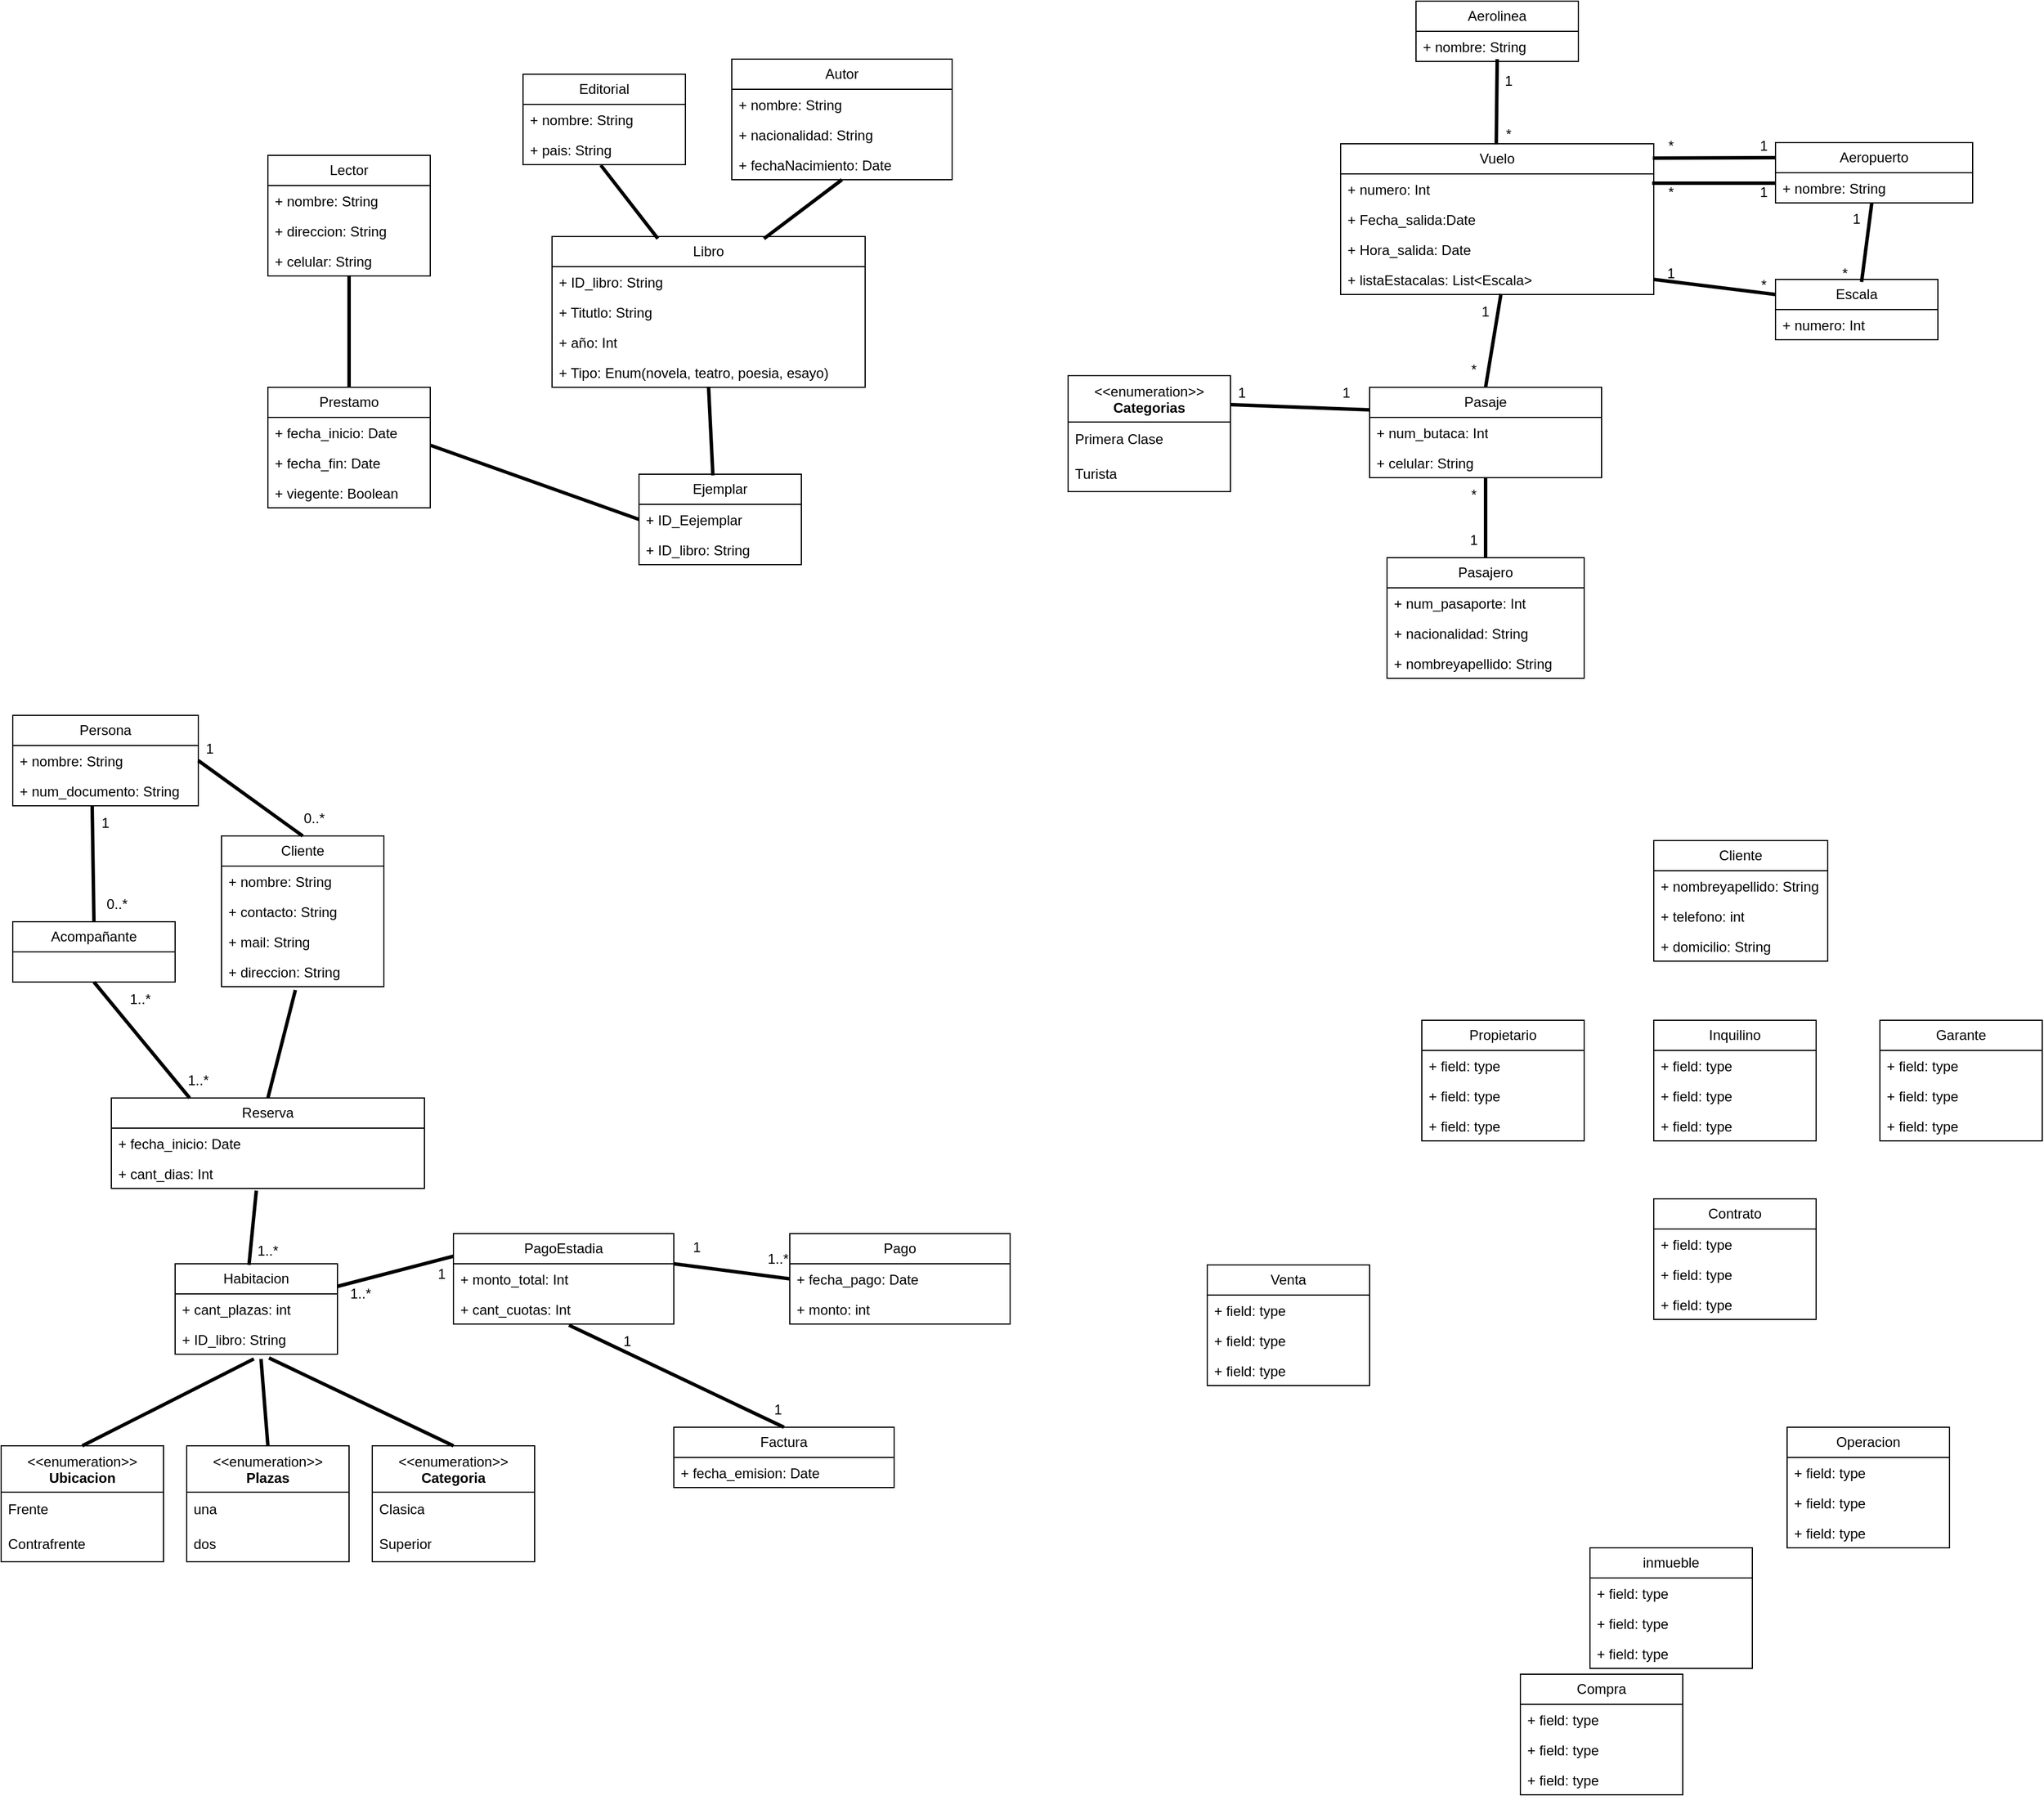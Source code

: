 <mxfile version="24.8.3">
  <diagram name="Page-1" id="ZbKzCAHiiu4x-9oGtdj1">
    <mxGraphModel dx="822" dy="495" grid="1" gridSize="10" guides="1" tooltips="1" connect="1" arrows="1" fold="1" page="1" pageScale="1" pageWidth="1400" pageHeight="850" math="0" shadow="0">
      <root>
        <mxCell id="0" />
        <mxCell id="1" parent="0" />
        <mxCell id="gaHI0QElZg9MYQtUjoZq-1" value="Operacion" style="swimlane;fontStyle=0;childLayout=stackLayout;horizontal=1;startSize=26;fillColor=none;horizontalStack=0;resizeParent=1;resizeParentMax=0;resizeLast=0;collapsible=1;marginBottom=0;whiteSpace=wrap;html=1;" vertex="1" parent="1">
          <mxGeometry x="2050" y="1480" width="140" height="104" as="geometry" />
        </mxCell>
        <mxCell id="gaHI0QElZg9MYQtUjoZq-2" value="+ field: type" style="text;strokeColor=none;fillColor=none;align=left;verticalAlign=top;spacingLeft=4;spacingRight=4;overflow=hidden;rotatable=0;points=[[0,0.5],[1,0.5]];portConstraint=eastwest;whiteSpace=wrap;html=1;" vertex="1" parent="gaHI0QElZg9MYQtUjoZq-1">
          <mxGeometry y="26" width="140" height="26" as="geometry" />
        </mxCell>
        <mxCell id="gaHI0QElZg9MYQtUjoZq-3" value="+ field: type" style="text;strokeColor=none;fillColor=none;align=left;verticalAlign=top;spacingLeft=4;spacingRight=4;overflow=hidden;rotatable=0;points=[[0,0.5],[1,0.5]];portConstraint=eastwest;whiteSpace=wrap;html=1;" vertex="1" parent="gaHI0QElZg9MYQtUjoZq-1">
          <mxGeometry y="52" width="140" height="26" as="geometry" />
        </mxCell>
        <mxCell id="gaHI0QElZg9MYQtUjoZq-4" value="+ field: type" style="text;strokeColor=none;fillColor=none;align=left;verticalAlign=top;spacingLeft=4;spacingRight=4;overflow=hidden;rotatable=0;points=[[0,0.5],[1,0.5]];portConstraint=eastwest;whiteSpace=wrap;html=1;" vertex="1" parent="gaHI0QElZg9MYQtUjoZq-1">
          <mxGeometry y="78" width="140" height="26" as="geometry" />
        </mxCell>
        <mxCell id="gaHI0QElZg9MYQtUjoZq-5" value="Venta" style="swimlane;fontStyle=0;childLayout=stackLayout;horizontal=1;startSize=26;fillColor=none;horizontalStack=0;resizeParent=1;resizeParentMax=0;resizeLast=0;collapsible=1;marginBottom=0;whiteSpace=wrap;html=1;" vertex="1" parent="1">
          <mxGeometry x="1550" y="1340" width="140" height="104" as="geometry" />
        </mxCell>
        <mxCell id="gaHI0QElZg9MYQtUjoZq-6" value="+ field: type" style="text;strokeColor=none;fillColor=none;align=left;verticalAlign=top;spacingLeft=4;spacingRight=4;overflow=hidden;rotatable=0;points=[[0,0.5],[1,0.5]];portConstraint=eastwest;whiteSpace=wrap;html=1;" vertex="1" parent="gaHI0QElZg9MYQtUjoZq-5">
          <mxGeometry y="26" width="140" height="26" as="geometry" />
        </mxCell>
        <mxCell id="gaHI0QElZg9MYQtUjoZq-7" value="+ field: type" style="text;strokeColor=none;fillColor=none;align=left;verticalAlign=top;spacingLeft=4;spacingRight=4;overflow=hidden;rotatable=0;points=[[0,0.5],[1,0.5]];portConstraint=eastwest;whiteSpace=wrap;html=1;" vertex="1" parent="gaHI0QElZg9MYQtUjoZq-5">
          <mxGeometry y="52" width="140" height="26" as="geometry" />
        </mxCell>
        <mxCell id="gaHI0QElZg9MYQtUjoZq-8" value="+ field: type" style="text;strokeColor=none;fillColor=none;align=left;verticalAlign=top;spacingLeft=4;spacingRight=4;overflow=hidden;rotatable=0;points=[[0,0.5],[1,0.5]];portConstraint=eastwest;whiteSpace=wrap;html=1;" vertex="1" parent="gaHI0QElZg9MYQtUjoZq-5">
          <mxGeometry y="78" width="140" height="26" as="geometry" />
        </mxCell>
        <mxCell id="gaHI0QElZg9MYQtUjoZq-9" value="Compra" style="swimlane;fontStyle=0;childLayout=stackLayout;horizontal=1;startSize=26;fillColor=none;horizontalStack=0;resizeParent=1;resizeParentMax=0;resizeLast=0;collapsible=1;marginBottom=0;whiteSpace=wrap;html=1;" vertex="1" parent="1">
          <mxGeometry x="1820" y="1693.01" width="140" height="104" as="geometry" />
        </mxCell>
        <mxCell id="gaHI0QElZg9MYQtUjoZq-10" value="+ field: type" style="text;strokeColor=none;fillColor=none;align=left;verticalAlign=top;spacingLeft=4;spacingRight=4;overflow=hidden;rotatable=0;points=[[0,0.5],[1,0.5]];portConstraint=eastwest;whiteSpace=wrap;html=1;" vertex="1" parent="gaHI0QElZg9MYQtUjoZq-9">
          <mxGeometry y="26" width="140" height="26" as="geometry" />
        </mxCell>
        <mxCell id="gaHI0QElZg9MYQtUjoZq-11" value="+ field: type" style="text;strokeColor=none;fillColor=none;align=left;verticalAlign=top;spacingLeft=4;spacingRight=4;overflow=hidden;rotatable=0;points=[[0,0.5],[1,0.5]];portConstraint=eastwest;whiteSpace=wrap;html=1;" vertex="1" parent="gaHI0QElZg9MYQtUjoZq-9">
          <mxGeometry y="52" width="140" height="26" as="geometry" />
        </mxCell>
        <mxCell id="gaHI0QElZg9MYQtUjoZq-12" value="+ field: type" style="text;strokeColor=none;fillColor=none;align=left;verticalAlign=top;spacingLeft=4;spacingRight=4;overflow=hidden;rotatable=0;points=[[0,0.5],[1,0.5]];portConstraint=eastwest;whiteSpace=wrap;html=1;" vertex="1" parent="gaHI0QElZg9MYQtUjoZq-9">
          <mxGeometry y="78" width="140" height="26" as="geometry" />
        </mxCell>
        <mxCell id="gaHI0QElZg9MYQtUjoZq-13" value="Garante" style="swimlane;fontStyle=0;childLayout=stackLayout;horizontal=1;startSize=26;fillColor=none;horizontalStack=0;resizeParent=1;resizeParentMax=0;resizeLast=0;collapsible=1;marginBottom=0;whiteSpace=wrap;html=1;" vertex="1" parent="1">
          <mxGeometry x="2130" y="1129" width="140" height="104" as="geometry" />
        </mxCell>
        <mxCell id="gaHI0QElZg9MYQtUjoZq-14" value="+ field: type" style="text;strokeColor=none;fillColor=none;align=left;verticalAlign=top;spacingLeft=4;spacingRight=4;overflow=hidden;rotatable=0;points=[[0,0.5],[1,0.5]];portConstraint=eastwest;whiteSpace=wrap;html=1;" vertex="1" parent="gaHI0QElZg9MYQtUjoZq-13">
          <mxGeometry y="26" width="140" height="26" as="geometry" />
        </mxCell>
        <mxCell id="gaHI0QElZg9MYQtUjoZq-15" value="+ field: type" style="text;strokeColor=none;fillColor=none;align=left;verticalAlign=top;spacingLeft=4;spacingRight=4;overflow=hidden;rotatable=0;points=[[0,0.5],[1,0.5]];portConstraint=eastwest;whiteSpace=wrap;html=1;" vertex="1" parent="gaHI0QElZg9MYQtUjoZq-13">
          <mxGeometry y="52" width="140" height="26" as="geometry" />
        </mxCell>
        <mxCell id="gaHI0QElZg9MYQtUjoZq-16" value="+ field: type" style="text;strokeColor=none;fillColor=none;align=left;verticalAlign=top;spacingLeft=4;spacingRight=4;overflow=hidden;rotatable=0;points=[[0,0.5],[1,0.5]];portConstraint=eastwest;whiteSpace=wrap;html=1;" vertex="1" parent="gaHI0QElZg9MYQtUjoZq-13">
          <mxGeometry y="78" width="140" height="26" as="geometry" />
        </mxCell>
        <mxCell id="gaHI0QElZg9MYQtUjoZq-17" value="Contrato" style="swimlane;fontStyle=0;childLayout=stackLayout;horizontal=1;startSize=26;fillColor=none;horizontalStack=0;resizeParent=1;resizeParentMax=0;resizeLast=0;collapsible=1;marginBottom=0;whiteSpace=wrap;html=1;" vertex="1" parent="1">
          <mxGeometry x="1935" y="1283" width="140" height="104" as="geometry" />
        </mxCell>
        <mxCell id="gaHI0QElZg9MYQtUjoZq-18" value="+ field: type" style="text;strokeColor=none;fillColor=none;align=left;verticalAlign=top;spacingLeft=4;spacingRight=4;overflow=hidden;rotatable=0;points=[[0,0.5],[1,0.5]];portConstraint=eastwest;whiteSpace=wrap;html=1;" vertex="1" parent="gaHI0QElZg9MYQtUjoZq-17">
          <mxGeometry y="26" width="140" height="26" as="geometry" />
        </mxCell>
        <mxCell id="gaHI0QElZg9MYQtUjoZq-19" value="+ field: type" style="text;strokeColor=none;fillColor=none;align=left;verticalAlign=top;spacingLeft=4;spacingRight=4;overflow=hidden;rotatable=0;points=[[0,0.5],[1,0.5]];portConstraint=eastwest;whiteSpace=wrap;html=1;" vertex="1" parent="gaHI0QElZg9MYQtUjoZq-17">
          <mxGeometry y="52" width="140" height="26" as="geometry" />
        </mxCell>
        <mxCell id="gaHI0QElZg9MYQtUjoZq-20" value="+ field: type" style="text;strokeColor=none;fillColor=none;align=left;verticalAlign=top;spacingLeft=4;spacingRight=4;overflow=hidden;rotatable=0;points=[[0,0.5],[1,0.5]];portConstraint=eastwest;whiteSpace=wrap;html=1;" vertex="1" parent="gaHI0QElZg9MYQtUjoZq-17">
          <mxGeometry y="78" width="140" height="26" as="geometry" />
        </mxCell>
        <mxCell id="gaHI0QElZg9MYQtUjoZq-21" value="Propietario" style="swimlane;fontStyle=0;childLayout=stackLayout;horizontal=1;startSize=26;fillColor=none;horizontalStack=0;resizeParent=1;resizeParentMax=0;resizeLast=0;collapsible=1;marginBottom=0;whiteSpace=wrap;html=1;" vertex="1" parent="1">
          <mxGeometry x="1735" y="1129" width="140" height="104" as="geometry" />
        </mxCell>
        <mxCell id="gaHI0QElZg9MYQtUjoZq-22" value="+ field: type" style="text;strokeColor=none;fillColor=none;align=left;verticalAlign=top;spacingLeft=4;spacingRight=4;overflow=hidden;rotatable=0;points=[[0,0.5],[1,0.5]];portConstraint=eastwest;whiteSpace=wrap;html=1;" vertex="1" parent="gaHI0QElZg9MYQtUjoZq-21">
          <mxGeometry y="26" width="140" height="26" as="geometry" />
        </mxCell>
        <mxCell id="gaHI0QElZg9MYQtUjoZq-23" value="+ field: type" style="text;strokeColor=none;fillColor=none;align=left;verticalAlign=top;spacingLeft=4;spacingRight=4;overflow=hidden;rotatable=0;points=[[0,0.5],[1,0.5]];portConstraint=eastwest;whiteSpace=wrap;html=1;" vertex="1" parent="gaHI0QElZg9MYQtUjoZq-21">
          <mxGeometry y="52" width="140" height="26" as="geometry" />
        </mxCell>
        <mxCell id="gaHI0QElZg9MYQtUjoZq-24" value="+ field: type" style="text;strokeColor=none;fillColor=none;align=left;verticalAlign=top;spacingLeft=4;spacingRight=4;overflow=hidden;rotatable=0;points=[[0,0.5],[1,0.5]];portConstraint=eastwest;whiteSpace=wrap;html=1;" vertex="1" parent="gaHI0QElZg9MYQtUjoZq-21">
          <mxGeometry y="78" width="140" height="26" as="geometry" />
        </mxCell>
        <mxCell id="gaHI0QElZg9MYQtUjoZq-25" value="Inquilino" style="swimlane;fontStyle=0;childLayout=stackLayout;horizontal=1;startSize=26;fillColor=none;horizontalStack=0;resizeParent=1;resizeParentMax=0;resizeLast=0;collapsible=1;marginBottom=0;whiteSpace=wrap;html=1;" vertex="1" parent="1">
          <mxGeometry x="1935" y="1129" width="140" height="104" as="geometry" />
        </mxCell>
        <mxCell id="gaHI0QElZg9MYQtUjoZq-26" value="+ field: type" style="text;strokeColor=none;fillColor=none;align=left;verticalAlign=top;spacingLeft=4;spacingRight=4;overflow=hidden;rotatable=0;points=[[0,0.5],[1,0.5]];portConstraint=eastwest;whiteSpace=wrap;html=1;" vertex="1" parent="gaHI0QElZg9MYQtUjoZq-25">
          <mxGeometry y="26" width="140" height="26" as="geometry" />
        </mxCell>
        <mxCell id="gaHI0QElZg9MYQtUjoZq-27" value="+ field: type" style="text;strokeColor=none;fillColor=none;align=left;verticalAlign=top;spacingLeft=4;spacingRight=4;overflow=hidden;rotatable=0;points=[[0,0.5],[1,0.5]];portConstraint=eastwest;whiteSpace=wrap;html=1;" vertex="1" parent="gaHI0QElZg9MYQtUjoZq-25">
          <mxGeometry y="52" width="140" height="26" as="geometry" />
        </mxCell>
        <mxCell id="gaHI0QElZg9MYQtUjoZq-28" value="+ field: type" style="text;strokeColor=none;fillColor=none;align=left;verticalAlign=top;spacingLeft=4;spacingRight=4;overflow=hidden;rotatable=0;points=[[0,0.5],[1,0.5]];portConstraint=eastwest;whiteSpace=wrap;html=1;" vertex="1" parent="gaHI0QElZg9MYQtUjoZq-25">
          <mxGeometry y="78" width="140" height="26" as="geometry" />
        </mxCell>
        <mxCell id="gaHI0QElZg9MYQtUjoZq-29" value="inmueble" style="swimlane;fontStyle=0;childLayout=stackLayout;horizontal=1;startSize=26;fillColor=none;horizontalStack=0;resizeParent=1;resizeParentMax=0;resizeLast=0;collapsible=1;marginBottom=0;whiteSpace=wrap;html=1;" vertex="1" parent="1">
          <mxGeometry x="1880" y="1584" width="140" height="104" as="geometry" />
        </mxCell>
        <mxCell id="gaHI0QElZg9MYQtUjoZq-30" value="+ field: type" style="text;strokeColor=none;fillColor=none;align=left;verticalAlign=top;spacingLeft=4;spacingRight=4;overflow=hidden;rotatable=0;points=[[0,0.5],[1,0.5]];portConstraint=eastwest;whiteSpace=wrap;html=1;" vertex="1" parent="gaHI0QElZg9MYQtUjoZq-29">
          <mxGeometry y="26" width="140" height="26" as="geometry" />
        </mxCell>
        <mxCell id="gaHI0QElZg9MYQtUjoZq-31" value="+ field: type" style="text;strokeColor=none;fillColor=none;align=left;verticalAlign=top;spacingLeft=4;spacingRight=4;overflow=hidden;rotatable=0;points=[[0,0.5],[1,0.5]];portConstraint=eastwest;whiteSpace=wrap;html=1;" vertex="1" parent="gaHI0QElZg9MYQtUjoZq-29">
          <mxGeometry y="52" width="140" height="26" as="geometry" />
        </mxCell>
        <mxCell id="gaHI0QElZg9MYQtUjoZq-32" value="+ field: type" style="text;strokeColor=none;fillColor=none;align=left;verticalAlign=top;spacingLeft=4;spacingRight=4;overflow=hidden;rotatable=0;points=[[0,0.5],[1,0.5]];portConstraint=eastwest;whiteSpace=wrap;html=1;" vertex="1" parent="gaHI0QElZg9MYQtUjoZq-29">
          <mxGeometry y="78" width="140" height="26" as="geometry" />
        </mxCell>
        <mxCell id="gaHI0QElZg9MYQtUjoZq-33" value="Cliente" style="swimlane;fontStyle=0;childLayout=stackLayout;horizontal=1;startSize=26;fillColor=none;horizontalStack=0;resizeParent=1;resizeParentMax=0;resizeLast=0;collapsible=1;marginBottom=0;whiteSpace=wrap;html=1;" vertex="1" parent="1">
          <mxGeometry x="1935" y="974" width="150" height="104" as="geometry" />
        </mxCell>
        <mxCell id="gaHI0QElZg9MYQtUjoZq-34" value="+ nombreyapellido: String" style="text;strokeColor=none;fillColor=none;align=left;verticalAlign=top;spacingLeft=4;spacingRight=4;overflow=hidden;rotatable=0;points=[[0,0.5],[1,0.5]];portConstraint=eastwest;whiteSpace=wrap;html=1;" vertex="1" parent="gaHI0QElZg9MYQtUjoZq-33">
          <mxGeometry y="26" width="150" height="26" as="geometry" />
        </mxCell>
        <mxCell id="gaHI0QElZg9MYQtUjoZq-35" value="+ telefono: int" style="text;strokeColor=none;fillColor=none;align=left;verticalAlign=top;spacingLeft=4;spacingRight=4;overflow=hidden;rotatable=0;points=[[0,0.5],[1,0.5]];portConstraint=eastwest;whiteSpace=wrap;html=1;" vertex="1" parent="gaHI0QElZg9MYQtUjoZq-33">
          <mxGeometry y="52" width="150" height="26" as="geometry" />
        </mxCell>
        <mxCell id="gaHI0QElZg9MYQtUjoZq-36" value="+ domicilio: String" style="text;strokeColor=none;fillColor=none;align=left;verticalAlign=top;spacingLeft=4;spacingRight=4;overflow=hidden;rotatable=0;points=[[0,0.5],[1,0.5]];portConstraint=eastwest;whiteSpace=wrap;html=1;" vertex="1" parent="gaHI0QElZg9MYQtUjoZq-33">
          <mxGeometry y="78" width="150" height="26" as="geometry" />
        </mxCell>
        <mxCell id="gaHI0QElZg9MYQtUjoZq-39" value="Lector" style="swimlane;fontStyle=0;childLayout=stackLayout;horizontal=1;startSize=26;fillColor=none;horizontalStack=0;resizeParent=1;resizeParentMax=0;resizeLast=0;collapsible=1;marginBottom=0;whiteSpace=wrap;html=1;" vertex="1" parent="1">
          <mxGeometry x="740" y="383" width="140" height="104" as="geometry" />
        </mxCell>
        <mxCell id="gaHI0QElZg9MYQtUjoZq-40" value="+ nombre: String" style="text;strokeColor=none;fillColor=none;align=left;verticalAlign=top;spacingLeft=4;spacingRight=4;overflow=hidden;rotatable=0;points=[[0,0.5],[1,0.5]];portConstraint=eastwest;whiteSpace=wrap;html=1;" vertex="1" parent="gaHI0QElZg9MYQtUjoZq-39">
          <mxGeometry y="26" width="140" height="26" as="geometry" />
        </mxCell>
        <mxCell id="gaHI0QElZg9MYQtUjoZq-41" value="+ direccion: String" style="text;strokeColor=none;fillColor=none;align=left;verticalAlign=top;spacingLeft=4;spacingRight=4;overflow=hidden;rotatable=0;points=[[0,0.5],[1,0.5]];portConstraint=eastwest;whiteSpace=wrap;html=1;" vertex="1" parent="gaHI0QElZg9MYQtUjoZq-39">
          <mxGeometry y="52" width="140" height="26" as="geometry" />
        </mxCell>
        <mxCell id="gaHI0QElZg9MYQtUjoZq-42" value="+ celular: String" style="text;strokeColor=none;fillColor=none;align=left;verticalAlign=top;spacingLeft=4;spacingRight=4;overflow=hidden;rotatable=0;points=[[0,0.5],[1,0.5]];portConstraint=eastwest;whiteSpace=wrap;html=1;" vertex="1" parent="gaHI0QElZg9MYQtUjoZq-39">
          <mxGeometry y="78" width="140" height="26" as="geometry" />
        </mxCell>
        <mxCell id="gaHI0QElZg9MYQtUjoZq-43" value="Libro" style="swimlane;fontStyle=0;childLayout=stackLayout;horizontal=1;startSize=26;fillColor=none;horizontalStack=0;resizeParent=1;resizeParentMax=0;resizeLast=0;collapsible=1;marginBottom=0;whiteSpace=wrap;html=1;" vertex="1" parent="1">
          <mxGeometry x="985" y="453" width="270" height="130" as="geometry" />
        </mxCell>
        <mxCell id="gaHI0QElZg9MYQtUjoZq-44" value="+ ID_libro: String" style="text;strokeColor=none;fillColor=none;align=left;verticalAlign=top;spacingLeft=4;spacingRight=4;overflow=hidden;rotatable=0;points=[[0,0.5],[1,0.5]];portConstraint=eastwest;whiteSpace=wrap;html=1;" vertex="1" parent="gaHI0QElZg9MYQtUjoZq-43">
          <mxGeometry y="26" width="270" height="26" as="geometry" />
        </mxCell>
        <mxCell id="gaHI0QElZg9MYQtUjoZq-45" value="+ Titutlo: String" style="text;strokeColor=none;fillColor=none;align=left;verticalAlign=top;spacingLeft=4;spacingRight=4;overflow=hidden;rotatable=0;points=[[0,0.5],[1,0.5]];portConstraint=eastwest;whiteSpace=wrap;html=1;" vertex="1" parent="gaHI0QElZg9MYQtUjoZq-43">
          <mxGeometry y="52" width="270" height="26" as="geometry" />
        </mxCell>
        <mxCell id="gaHI0QElZg9MYQtUjoZq-68" value="+ año: Int" style="text;strokeColor=none;fillColor=none;align=left;verticalAlign=top;spacingLeft=4;spacingRight=4;overflow=hidden;rotatable=0;points=[[0,0.5],[1,0.5]];portConstraint=eastwest;whiteSpace=wrap;html=1;" vertex="1" parent="gaHI0QElZg9MYQtUjoZq-43">
          <mxGeometry y="78" width="270" height="26" as="geometry" />
        </mxCell>
        <mxCell id="gaHI0QElZg9MYQtUjoZq-46" value="+ Tipo: Enum(novela, teatro, poesia, esayo)" style="text;strokeColor=none;fillColor=none;align=left;verticalAlign=top;spacingLeft=4;spacingRight=4;overflow=hidden;rotatable=0;points=[[0,0.5],[1,0.5]];portConstraint=eastwest;whiteSpace=wrap;html=1;" vertex="1" parent="gaHI0QElZg9MYQtUjoZq-43">
          <mxGeometry y="104" width="270" height="26" as="geometry" />
        </mxCell>
        <mxCell id="gaHI0QElZg9MYQtUjoZq-47" value="Autor" style="swimlane;fontStyle=0;childLayout=stackLayout;horizontal=1;startSize=26;fillColor=none;horizontalStack=0;resizeParent=1;resizeParentMax=0;resizeLast=0;collapsible=1;marginBottom=0;whiteSpace=wrap;html=1;" vertex="1" parent="1">
          <mxGeometry x="1140" y="300" width="190" height="104" as="geometry" />
        </mxCell>
        <mxCell id="gaHI0QElZg9MYQtUjoZq-48" value="+ nombre: String" style="text;strokeColor=none;fillColor=none;align=left;verticalAlign=top;spacingLeft=4;spacingRight=4;overflow=hidden;rotatable=0;points=[[0,0.5],[1,0.5]];portConstraint=eastwest;whiteSpace=wrap;html=1;" vertex="1" parent="gaHI0QElZg9MYQtUjoZq-47">
          <mxGeometry y="26" width="190" height="26" as="geometry" />
        </mxCell>
        <mxCell id="gaHI0QElZg9MYQtUjoZq-49" value="+ nacionalidad: String" style="text;strokeColor=none;fillColor=none;align=left;verticalAlign=top;spacingLeft=4;spacingRight=4;overflow=hidden;rotatable=0;points=[[0,0.5],[1,0.5]];portConstraint=eastwest;whiteSpace=wrap;html=1;" vertex="1" parent="gaHI0QElZg9MYQtUjoZq-47">
          <mxGeometry y="52" width="190" height="26" as="geometry" />
        </mxCell>
        <mxCell id="gaHI0QElZg9MYQtUjoZq-50" value="+ fechaNacimiento: Date" style="text;strokeColor=none;fillColor=none;align=left;verticalAlign=top;spacingLeft=4;spacingRight=4;overflow=hidden;rotatable=0;points=[[0,0.5],[1,0.5]];portConstraint=eastwest;whiteSpace=wrap;html=1;" vertex="1" parent="gaHI0QElZg9MYQtUjoZq-47">
          <mxGeometry y="78" width="190" height="26" as="geometry" />
        </mxCell>
        <mxCell id="gaHI0QElZg9MYQtUjoZq-55" value="Prestamo" style="swimlane;fontStyle=0;childLayout=stackLayout;horizontal=1;startSize=26;fillColor=none;horizontalStack=0;resizeParent=1;resizeParentMax=0;resizeLast=0;collapsible=1;marginBottom=0;whiteSpace=wrap;html=1;" vertex="1" parent="1">
          <mxGeometry x="740" y="583" width="140" height="104" as="geometry" />
        </mxCell>
        <mxCell id="gaHI0QElZg9MYQtUjoZq-56" value="+ fecha_inicio: Date" style="text;strokeColor=none;fillColor=none;align=left;verticalAlign=top;spacingLeft=4;spacingRight=4;overflow=hidden;rotatable=0;points=[[0,0.5],[1,0.5]];portConstraint=eastwest;whiteSpace=wrap;html=1;" vertex="1" parent="gaHI0QElZg9MYQtUjoZq-55">
          <mxGeometry y="26" width="140" height="26" as="geometry" />
        </mxCell>
        <mxCell id="gaHI0QElZg9MYQtUjoZq-57" value="+ fecha_fin: Date" style="text;strokeColor=none;fillColor=none;align=left;verticalAlign=top;spacingLeft=4;spacingRight=4;overflow=hidden;rotatable=0;points=[[0,0.5],[1,0.5]];portConstraint=eastwest;whiteSpace=wrap;html=1;" vertex="1" parent="gaHI0QElZg9MYQtUjoZq-55">
          <mxGeometry y="52" width="140" height="26" as="geometry" />
        </mxCell>
        <mxCell id="gaHI0QElZg9MYQtUjoZq-58" value="+ viegente: Boolean" style="text;strokeColor=none;fillColor=none;align=left;verticalAlign=top;spacingLeft=4;spacingRight=4;overflow=hidden;rotatable=0;points=[[0,0.5],[1,0.5]];portConstraint=eastwest;whiteSpace=wrap;html=1;" vertex="1" parent="gaHI0QElZg9MYQtUjoZq-55">
          <mxGeometry y="78" width="140" height="26" as="geometry" />
        </mxCell>
        <mxCell id="gaHI0QElZg9MYQtUjoZq-59" value="Editorial" style="swimlane;fontStyle=0;childLayout=stackLayout;horizontal=1;startSize=26;fillColor=none;horizontalStack=0;resizeParent=1;resizeParentMax=0;resizeLast=0;collapsible=1;marginBottom=0;whiteSpace=wrap;html=1;" vertex="1" parent="1">
          <mxGeometry x="960" y="313" width="140" height="78" as="geometry" />
        </mxCell>
        <mxCell id="gaHI0QElZg9MYQtUjoZq-60" value="+ nombre: String" style="text;strokeColor=none;fillColor=none;align=left;verticalAlign=top;spacingLeft=4;spacingRight=4;overflow=hidden;rotatable=0;points=[[0,0.5],[1,0.5]];portConstraint=eastwest;whiteSpace=wrap;html=1;" vertex="1" parent="gaHI0QElZg9MYQtUjoZq-59">
          <mxGeometry y="26" width="140" height="26" as="geometry" />
        </mxCell>
        <mxCell id="gaHI0QElZg9MYQtUjoZq-61" value="+ pais: String" style="text;strokeColor=none;fillColor=none;align=left;verticalAlign=top;spacingLeft=4;spacingRight=4;overflow=hidden;rotatable=0;points=[[0,0.5],[1,0.5]];portConstraint=eastwest;whiteSpace=wrap;html=1;" vertex="1" parent="gaHI0QElZg9MYQtUjoZq-59">
          <mxGeometry y="52" width="140" height="26" as="geometry" />
        </mxCell>
        <mxCell id="gaHI0QElZg9MYQtUjoZq-63" value="Ejemplar" style="swimlane;fontStyle=0;childLayout=stackLayout;horizontal=1;startSize=26;fillColor=none;horizontalStack=0;resizeParent=1;resizeParentMax=0;resizeLast=0;collapsible=1;marginBottom=0;whiteSpace=wrap;html=1;" vertex="1" parent="1">
          <mxGeometry x="1060" y="658" width="140" height="78" as="geometry" />
        </mxCell>
        <mxCell id="gaHI0QElZg9MYQtUjoZq-64" value="+ ID_Eejemplar" style="text;strokeColor=none;fillColor=none;align=left;verticalAlign=top;spacingLeft=4;spacingRight=4;overflow=hidden;rotatable=0;points=[[0,0.5],[1,0.5]];portConstraint=eastwest;whiteSpace=wrap;html=1;" vertex="1" parent="gaHI0QElZg9MYQtUjoZq-63">
          <mxGeometry y="26" width="140" height="26" as="geometry" />
        </mxCell>
        <mxCell id="gaHI0QElZg9MYQtUjoZq-67" value="+ ID_libro: String" style="text;strokeColor=none;fillColor=none;align=left;verticalAlign=top;spacingLeft=4;spacingRight=4;overflow=hidden;rotatable=0;points=[[0,0.5],[1,0.5]];portConstraint=eastwest;whiteSpace=wrap;html=1;" vertex="1" parent="gaHI0QElZg9MYQtUjoZq-63">
          <mxGeometry y="52" width="140" height="26" as="geometry" />
        </mxCell>
        <mxCell id="gaHI0QElZg9MYQtUjoZq-70" value="" style="endArrow=none;startArrow=none;endFill=0;startFill=0;endSize=8;html=1;verticalAlign=bottom;labelBackgroundColor=none;strokeWidth=3;rounded=0;exitX=0.479;exitY=1.019;exitDx=0;exitDy=0;exitPerimeter=0;entryX=0.338;entryY=0.014;entryDx=0;entryDy=0;entryPerimeter=0;" edge="1" parent="1" source="gaHI0QElZg9MYQtUjoZq-61" target="gaHI0QElZg9MYQtUjoZq-43">
          <mxGeometry width="160" relative="1" as="geometry">
            <mxPoint x="1060" y="434.58" as="sourcePoint" />
            <mxPoint x="1220" y="434.58" as="targetPoint" />
          </mxGeometry>
        </mxCell>
        <mxCell id="gaHI0QElZg9MYQtUjoZq-71" value="" style="endArrow=none;startArrow=none;endFill=0;startFill=0;endSize=8;html=1;verticalAlign=bottom;labelBackgroundColor=none;strokeWidth=3;rounded=0;exitX=0.5;exitY=1;exitDx=0;exitDy=0;entryX=0.677;entryY=0.014;entryDx=0;entryDy=0;entryPerimeter=0;" edge="1" parent="1" source="gaHI0QElZg9MYQtUjoZq-47" target="gaHI0QElZg9MYQtUjoZq-43">
          <mxGeometry width="160" relative="1" as="geometry">
            <mxPoint x="1091" y="403" as="sourcePoint" />
            <mxPoint x="1140" y="467" as="targetPoint" />
          </mxGeometry>
        </mxCell>
        <mxCell id="gaHI0QElZg9MYQtUjoZq-72" value="" style="endArrow=none;startArrow=none;endFill=0;startFill=0;endSize=8;html=1;verticalAlign=bottom;labelBackgroundColor=none;strokeWidth=3;rounded=0;exitX=0.479;exitY=1.019;exitDx=0;exitDy=0;exitPerimeter=0;entryX=0.455;entryY=0.013;entryDx=0;entryDy=0;entryPerimeter=0;" edge="1" parent="1" target="gaHI0QElZg9MYQtUjoZq-63">
          <mxGeometry width="160" relative="1" as="geometry">
            <mxPoint x="1120" y="583" as="sourcePoint" />
            <mxPoint x="1120" y="653" as="targetPoint" />
          </mxGeometry>
        </mxCell>
        <mxCell id="gaHI0QElZg9MYQtUjoZq-73" value="" style="endArrow=none;startArrow=none;endFill=0;startFill=0;endSize=8;html=1;verticalAlign=bottom;labelBackgroundColor=none;strokeWidth=3;rounded=0;exitX=0.479;exitY=1.019;exitDx=0;exitDy=0;exitPerimeter=0;entryX=0.5;entryY=0;entryDx=0;entryDy=0;" edge="1" parent="1" target="gaHI0QElZg9MYQtUjoZq-55">
          <mxGeometry width="160" relative="1" as="geometry">
            <mxPoint x="810" y="487" as="sourcePoint" />
            <mxPoint x="859" y="551" as="targetPoint" />
          </mxGeometry>
        </mxCell>
        <mxCell id="gaHI0QElZg9MYQtUjoZq-74" value="" style="endArrow=none;startArrow=none;endFill=0;startFill=0;endSize=8;html=1;verticalAlign=bottom;labelBackgroundColor=none;strokeWidth=3;rounded=0;exitX=0.479;exitY=1.019;exitDx=0;exitDy=0;exitPerimeter=0;entryX=0;entryY=0.5;entryDx=0;entryDy=0;" edge="1" parent="1" target="gaHI0QElZg9MYQtUjoZq-64">
          <mxGeometry width="160" relative="1" as="geometry">
            <mxPoint x="880" y="633" as="sourcePoint" />
            <mxPoint x="929" y="697" as="targetPoint" />
          </mxGeometry>
        </mxCell>
        <mxCell id="gaHI0QElZg9MYQtUjoZq-75" value="Pasaje" style="swimlane;fontStyle=0;childLayout=stackLayout;horizontal=1;startSize=26;fillColor=none;horizontalStack=0;resizeParent=1;resizeParentMax=0;resizeLast=0;collapsible=1;marginBottom=0;whiteSpace=wrap;html=1;" vertex="1" parent="1">
          <mxGeometry x="1690" y="583" width="200" height="78" as="geometry" />
        </mxCell>
        <mxCell id="gaHI0QElZg9MYQtUjoZq-76" value="+ num_butaca: Int" style="text;strokeColor=none;fillColor=none;align=left;verticalAlign=top;spacingLeft=4;spacingRight=4;overflow=hidden;rotatable=0;points=[[0,0.5],[1,0.5]];portConstraint=eastwest;whiteSpace=wrap;html=1;" vertex="1" parent="gaHI0QElZg9MYQtUjoZq-75">
          <mxGeometry y="26" width="200" height="26" as="geometry" />
        </mxCell>
        <mxCell id="gaHI0QElZg9MYQtUjoZq-78" value="+ celular: String" style="text;strokeColor=none;fillColor=none;align=left;verticalAlign=top;spacingLeft=4;spacingRight=4;overflow=hidden;rotatable=0;points=[[0,0.5],[1,0.5]];portConstraint=eastwest;whiteSpace=wrap;html=1;" vertex="1" parent="gaHI0QElZg9MYQtUjoZq-75">
          <mxGeometry y="52" width="200" height="26" as="geometry" />
        </mxCell>
        <mxCell id="gaHI0QElZg9MYQtUjoZq-79" value="Vuelo" style="swimlane;fontStyle=0;childLayout=stackLayout;horizontal=1;startSize=26;fillColor=none;horizontalStack=0;resizeParent=1;resizeParentMax=0;resizeLast=0;collapsible=1;marginBottom=0;whiteSpace=wrap;html=1;" vertex="1" parent="1">
          <mxGeometry x="1665" y="373" width="270" height="130" as="geometry" />
        </mxCell>
        <mxCell id="gaHI0QElZg9MYQtUjoZq-80" value="+ numero: Int" style="text;strokeColor=none;fillColor=none;align=left;verticalAlign=top;spacingLeft=4;spacingRight=4;overflow=hidden;rotatable=0;points=[[0,0.5],[1,0.5]];portConstraint=eastwest;whiteSpace=wrap;html=1;" vertex="1" parent="gaHI0QElZg9MYQtUjoZq-79">
          <mxGeometry y="26" width="270" height="26" as="geometry" />
        </mxCell>
        <mxCell id="gaHI0QElZg9MYQtUjoZq-81" value="+ Fecha_salida:Date" style="text;strokeColor=none;fillColor=none;align=left;verticalAlign=top;spacingLeft=4;spacingRight=4;overflow=hidden;rotatable=0;points=[[0,0.5],[1,0.5]];portConstraint=eastwest;whiteSpace=wrap;html=1;" vertex="1" parent="gaHI0QElZg9MYQtUjoZq-79">
          <mxGeometry y="52" width="270" height="26" as="geometry" />
        </mxCell>
        <mxCell id="gaHI0QElZg9MYQtUjoZq-82" value="+ Hora_salida: Date" style="text;strokeColor=none;fillColor=none;align=left;verticalAlign=top;spacingLeft=4;spacingRight=4;overflow=hidden;rotatable=0;points=[[0,0.5],[1,0.5]];portConstraint=eastwest;whiteSpace=wrap;html=1;" vertex="1" parent="gaHI0QElZg9MYQtUjoZq-79">
          <mxGeometry y="78" width="270" height="26" as="geometry" />
        </mxCell>
        <mxCell id="gaHI0QElZg9MYQtUjoZq-83" value="+ listaEstacalas: List&amp;lt;Escala&amp;gt;" style="text;strokeColor=none;fillColor=none;align=left;verticalAlign=top;spacingLeft=4;spacingRight=4;overflow=hidden;rotatable=0;points=[[0,0.5],[1,0.5]];portConstraint=eastwest;whiteSpace=wrap;html=1;" vertex="1" parent="gaHI0QElZg9MYQtUjoZq-79">
          <mxGeometry y="104" width="270" height="26" as="geometry" />
        </mxCell>
        <mxCell id="gaHI0QElZg9MYQtUjoZq-84" value="Aeropuerto" style="swimlane;fontStyle=0;childLayout=stackLayout;horizontal=1;startSize=26;fillColor=none;horizontalStack=0;resizeParent=1;resizeParentMax=0;resizeLast=0;collapsible=1;marginBottom=0;whiteSpace=wrap;html=1;" vertex="1" parent="1">
          <mxGeometry x="2040" y="372" width="170" height="52" as="geometry" />
        </mxCell>
        <mxCell id="gaHI0QElZg9MYQtUjoZq-85" value="&lt;div&gt;+ nombre: String&lt;/div&gt;&lt;div&gt;&lt;br&gt;&lt;/div&gt;" style="text;strokeColor=none;fillColor=none;align=left;verticalAlign=top;spacingLeft=4;spacingRight=4;overflow=hidden;rotatable=0;points=[[0,0.5],[1,0.5]];portConstraint=eastwest;whiteSpace=wrap;html=1;" vertex="1" parent="gaHI0QElZg9MYQtUjoZq-84">
          <mxGeometry y="26" width="170" height="26" as="geometry" />
        </mxCell>
        <mxCell id="gaHI0QElZg9MYQtUjoZq-88" value="Pasajero" style="swimlane;fontStyle=0;childLayout=stackLayout;horizontal=1;startSize=26;fillColor=none;horizontalStack=0;resizeParent=1;resizeParentMax=0;resizeLast=0;collapsible=1;marginBottom=0;whiteSpace=wrap;html=1;" vertex="1" parent="1">
          <mxGeometry x="1705" y="730" width="170" height="104" as="geometry" />
        </mxCell>
        <mxCell id="gaHI0QElZg9MYQtUjoZq-89" value="+ num_pasaporte: Int" style="text;strokeColor=none;fillColor=none;align=left;verticalAlign=top;spacingLeft=4;spacingRight=4;overflow=hidden;rotatable=0;points=[[0,0.5],[1,0.5]];portConstraint=eastwest;whiteSpace=wrap;html=1;" vertex="1" parent="gaHI0QElZg9MYQtUjoZq-88">
          <mxGeometry y="26" width="170" height="26" as="geometry" />
        </mxCell>
        <mxCell id="gaHI0QElZg9MYQtUjoZq-90" value="+ nacionalidad: String" style="text;strokeColor=none;fillColor=none;align=left;verticalAlign=top;spacingLeft=4;spacingRight=4;overflow=hidden;rotatable=0;points=[[0,0.5],[1,0.5]];portConstraint=eastwest;whiteSpace=wrap;html=1;" vertex="1" parent="gaHI0QElZg9MYQtUjoZq-88">
          <mxGeometry y="52" width="170" height="26" as="geometry" />
        </mxCell>
        <mxCell id="gaHI0QElZg9MYQtUjoZq-91" value="+ nombreyapellido: String" style="text;strokeColor=none;fillColor=none;align=left;verticalAlign=top;spacingLeft=4;spacingRight=4;overflow=hidden;rotatable=0;points=[[0,0.5],[1,0.5]];portConstraint=eastwest;whiteSpace=wrap;html=1;" vertex="1" parent="gaHI0QElZg9MYQtUjoZq-88">
          <mxGeometry y="78" width="170" height="26" as="geometry" />
        </mxCell>
        <mxCell id="gaHI0QElZg9MYQtUjoZq-92" value="Aerolinea" style="swimlane;fontStyle=0;childLayout=stackLayout;horizontal=1;startSize=26;fillColor=none;horizontalStack=0;resizeParent=1;resizeParentMax=0;resizeLast=0;collapsible=1;marginBottom=0;whiteSpace=wrap;html=1;" vertex="1" parent="1">
          <mxGeometry x="1730" y="250" width="140" height="52" as="geometry" />
        </mxCell>
        <mxCell id="gaHI0QElZg9MYQtUjoZq-93" value="+ nombre: String" style="text;strokeColor=none;fillColor=none;align=left;verticalAlign=top;spacingLeft=4;spacingRight=4;overflow=hidden;rotatable=0;points=[[0,0.5],[1,0.5]];portConstraint=eastwest;whiteSpace=wrap;html=1;" vertex="1" parent="gaHI0QElZg9MYQtUjoZq-92">
          <mxGeometry y="26" width="140" height="26" as="geometry" />
        </mxCell>
        <mxCell id="gaHI0QElZg9MYQtUjoZq-95" value="Escala" style="swimlane;fontStyle=0;childLayout=stackLayout;horizontal=1;startSize=26;fillColor=none;horizontalStack=0;resizeParent=1;resizeParentMax=0;resizeLast=0;collapsible=1;marginBottom=0;whiteSpace=wrap;html=1;" vertex="1" parent="1">
          <mxGeometry x="2040" y="490" width="140" height="52" as="geometry" />
        </mxCell>
        <mxCell id="gaHI0QElZg9MYQtUjoZq-96" value="+ numero: Int" style="text;strokeColor=none;fillColor=none;align=left;verticalAlign=top;spacingLeft=4;spacingRight=4;overflow=hidden;rotatable=0;points=[[0,0.5],[1,0.5]];portConstraint=eastwest;whiteSpace=wrap;html=1;" vertex="1" parent="gaHI0QElZg9MYQtUjoZq-95">
          <mxGeometry y="26" width="140" height="26" as="geometry" />
        </mxCell>
        <mxCell id="gaHI0QElZg9MYQtUjoZq-98" value="" style="endArrow=none;startArrow=none;endFill=0;startFill=0;endSize=8;html=1;verticalAlign=bottom;labelBackgroundColor=none;strokeWidth=3;rounded=0;entryX=0.338;entryY=0.014;entryDx=0;entryDy=0;entryPerimeter=0;" edge="1" parent="1">
          <mxGeometry width="160" relative="1" as="geometry">
            <mxPoint x="1800" y="300" as="sourcePoint" />
            <mxPoint x="1799.2" y="373.66" as="targetPoint" />
          </mxGeometry>
        </mxCell>
        <mxCell id="gaHI0QElZg9MYQtUjoZq-99" value="" style="endArrow=none;startArrow=none;endFill=0;startFill=0;endSize=8;html=1;verticalAlign=bottom;labelBackgroundColor=none;strokeWidth=3;rounded=0;exitX=0;exitY=0.25;exitDx=0;exitDy=0;entryX=0.997;entryY=0.095;entryDx=0;entryDy=0;entryPerimeter=0;" edge="1" parent="1" source="gaHI0QElZg9MYQtUjoZq-84" target="gaHI0QElZg9MYQtUjoZq-79">
          <mxGeometry width="160" relative="1" as="geometry">
            <mxPoint x="1771" y="323" as="sourcePoint" />
            <mxPoint x="1820" y="387" as="targetPoint" />
          </mxGeometry>
        </mxCell>
        <mxCell id="gaHI0QElZg9MYQtUjoZq-100" value="" style="endArrow=none;startArrow=none;endFill=0;startFill=0;endSize=8;html=1;verticalAlign=bottom;labelBackgroundColor=none;strokeWidth=3;rounded=0;exitX=1;exitY=0.5;exitDx=0;exitDy=0;entryX=0;entryY=0.25;entryDx=0;entryDy=0;" edge="1" parent="1" target="gaHI0QElZg9MYQtUjoZq-95" source="gaHI0QElZg9MYQtUjoZq-83">
          <mxGeometry width="160" relative="1" as="geometry">
            <mxPoint x="1800" y="503" as="sourcePoint" />
            <mxPoint x="1800" y="573" as="targetPoint" />
          </mxGeometry>
        </mxCell>
        <mxCell id="gaHI0QElZg9MYQtUjoZq-101" value="" style="endArrow=none;startArrow=none;endFill=0;startFill=0;endSize=8;html=1;verticalAlign=bottom;labelBackgroundColor=none;strokeWidth=3;rounded=0;exitX=0.5;exitY=1;exitDx=0;exitDy=0;entryX=0.5;entryY=0;entryDx=0;entryDy=0;" edge="1" parent="1" target="gaHI0QElZg9MYQtUjoZq-88" source="gaHI0QElZg9MYQtUjoZq-75">
          <mxGeometry width="160" relative="1" as="geometry">
            <mxPoint x="1790" y="687" as="sourcePoint" />
            <mxPoint x="1839" y="751" as="targetPoint" />
          </mxGeometry>
        </mxCell>
        <mxCell id="gaHI0QElZg9MYQtUjoZq-103" value="" style="endArrow=none;startArrow=none;endFill=0;startFill=0;endSize=8;html=1;verticalAlign=bottom;labelBackgroundColor=none;strokeWidth=3;rounded=0;exitX=0;exitY=0.25;exitDx=0;exitDy=0;entryX=0.995;entryY=0.308;entryDx=0;entryDy=0;entryPerimeter=0;" edge="1" parent="1" target="gaHI0QElZg9MYQtUjoZq-80">
          <mxGeometry width="160" relative="1" as="geometry">
            <mxPoint x="2040" y="407" as="sourcePoint" />
            <mxPoint x="1940" y="407" as="targetPoint" />
          </mxGeometry>
        </mxCell>
        <mxCell id="gaHI0QElZg9MYQtUjoZq-104" value="&amp;lt;&amp;lt;enumeration&amp;gt;&amp;gt;&lt;br&gt;&lt;div&gt;&lt;b&gt;Categorias&lt;br&gt;&lt;/b&gt;&lt;/div&gt;" style="swimlane;fontStyle=0;align=center;verticalAlign=top;childLayout=stackLayout;horizontal=1;startSize=40;horizontalStack=0;resizeParent=1;resizeParentMax=0;resizeLast=0;collapsible=0;marginBottom=0;html=1;whiteSpace=wrap;" vertex="1" parent="1">
          <mxGeometry x="1430" y="573" width="140" height="100" as="geometry" />
        </mxCell>
        <mxCell id="gaHI0QElZg9MYQtUjoZq-105" value="Primera Clase" style="text;html=1;strokeColor=none;fillColor=none;align=left;verticalAlign=middle;spacingLeft=4;spacingRight=4;overflow=hidden;rotatable=0;points=[[0,0.5],[1,0.5]];portConstraint=eastwest;whiteSpace=wrap;" vertex="1" parent="gaHI0QElZg9MYQtUjoZq-104">
          <mxGeometry y="40" width="140" height="30" as="geometry" />
        </mxCell>
        <mxCell id="gaHI0QElZg9MYQtUjoZq-106" value="Turista" style="text;html=1;strokeColor=none;fillColor=none;align=left;verticalAlign=middle;spacingLeft=4;spacingRight=4;overflow=hidden;rotatable=0;points=[[0,0.5],[1,0.5]];portConstraint=eastwest;whiteSpace=wrap;" vertex="1" parent="gaHI0QElZg9MYQtUjoZq-104">
          <mxGeometry y="70" width="140" height="30" as="geometry" />
        </mxCell>
        <mxCell id="gaHI0QElZg9MYQtUjoZq-107" value="" style="endArrow=none;startArrow=none;endFill=0;startFill=0;endSize=8;html=1;verticalAlign=bottom;labelBackgroundColor=none;strokeWidth=3;rounded=0;exitX=1;exitY=0.25;exitDx=0;exitDy=0;entryX=0;entryY=0.25;entryDx=0;entryDy=0;" edge="1" parent="1" source="gaHI0QElZg9MYQtUjoZq-104" target="gaHI0QElZg9MYQtUjoZq-75">
          <mxGeometry width="160" relative="1" as="geometry">
            <mxPoint x="1800" y="697" as="sourcePoint" />
            <mxPoint x="1800" y="793" as="targetPoint" />
          </mxGeometry>
        </mxCell>
        <mxCell id="gaHI0QElZg9MYQtUjoZq-108" value="" style="endArrow=none;startArrow=none;endFill=0;startFill=0;endSize=8;html=1;verticalAlign=bottom;labelBackgroundColor=none;strokeWidth=3;rounded=0;exitX=0.512;exitY=0.978;exitDx=0;exitDy=0;entryX=0.5;entryY=0;entryDx=0;entryDy=0;exitPerimeter=0;" edge="1" parent="1" source="gaHI0QElZg9MYQtUjoZq-83" target="gaHI0QElZg9MYQtUjoZq-75">
          <mxGeometry width="160" relative="1" as="geometry">
            <mxPoint x="1820" y="511" as="sourcePoint" />
            <mxPoint x="1820" y="633" as="targetPoint" />
          </mxGeometry>
        </mxCell>
        <mxCell id="gaHI0QElZg9MYQtUjoZq-109" value="*" style="text;html=1;align=center;verticalAlign=middle;whiteSpace=wrap;rounded=0;" vertex="1" parent="1">
          <mxGeometry x="1750" y="553" width="60" height="30" as="geometry" />
        </mxCell>
        <mxCell id="gaHI0QElZg9MYQtUjoZq-111" value="1" style="text;html=1;align=center;verticalAlign=middle;whiteSpace=wrap;rounded=0;" vertex="1" parent="1">
          <mxGeometry x="1760" y="503" width="60" height="30" as="geometry" />
        </mxCell>
        <mxCell id="gaHI0QElZg9MYQtUjoZq-113" value="1" style="text;html=1;align=center;verticalAlign=middle;whiteSpace=wrap;rounded=0;" vertex="1" parent="1">
          <mxGeometry x="1750" y="700" width="60" height="30" as="geometry" />
        </mxCell>
        <mxCell id="gaHI0QElZg9MYQtUjoZq-114" value="*" style="text;html=1;align=center;verticalAlign=middle;whiteSpace=wrap;rounded=0;" vertex="1" parent="1">
          <mxGeometry x="1750" y="661" width="60" height="30" as="geometry" />
        </mxCell>
        <mxCell id="gaHI0QElZg9MYQtUjoZq-115" value="1" style="text;html=1;align=center;verticalAlign=middle;whiteSpace=wrap;rounded=0;" vertex="1" parent="1">
          <mxGeometry x="1920" y="470" width="60" height="30" as="geometry" />
        </mxCell>
        <mxCell id="gaHI0QElZg9MYQtUjoZq-116" value="*" style="text;html=1;align=center;verticalAlign=middle;whiteSpace=wrap;rounded=0;" vertex="1" parent="1">
          <mxGeometry x="2000" y="480" width="60" height="30" as="geometry" />
        </mxCell>
        <mxCell id="gaHI0QElZg9MYQtUjoZq-117" value="1" style="text;html=1;align=center;verticalAlign=middle;whiteSpace=wrap;rounded=0;" vertex="1" parent="1">
          <mxGeometry x="2000" y="360" width="60" height="30" as="geometry" />
        </mxCell>
        <mxCell id="gaHI0QElZg9MYQtUjoZq-118" value="*" style="text;html=1;align=center;verticalAlign=middle;whiteSpace=wrap;rounded=0;" vertex="1" parent="1">
          <mxGeometry x="1920" y="360" width="60" height="30" as="geometry" />
        </mxCell>
        <mxCell id="gaHI0QElZg9MYQtUjoZq-119" value="*" style="text;html=1;align=center;verticalAlign=middle;whiteSpace=wrap;rounded=0;" vertex="1" parent="1">
          <mxGeometry x="1920" y="400" width="60" height="30" as="geometry" />
        </mxCell>
        <mxCell id="gaHI0QElZg9MYQtUjoZq-120" value="1" style="text;html=1;align=center;verticalAlign=middle;whiteSpace=wrap;rounded=0;" vertex="1" parent="1">
          <mxGeometry x="2000" y="400" width="60" height="30" as="geometry" />
        </mxCell>
        <mxCell id="gaHI0QElZg9MYQtUjoZq-121" value="" style="endArrow=none;startArrow=none;endFill=0;startFill=0;endSize=8;html=1;verticalAlign=bottom;labelBackgroundColor=none;strokeWidth=3;rounded=0;exitX=0.512;exitY=0.978;exitDx=0;exitDy=0;entryX=0.53;entryY=0.041;entryDx=0;entryDy=0;exitPerimeter=0;entryPerimeter=0;" edge="1" parent="1" target="gaHI0QElZg9MYQtUjoZq-95">
          <mxGeometry width="160" relative="1" as="geometry">
            <mxPoint x="2123" y="424" as="sourcePoint" />
            <mxPoint x="2110" y="505" as="targetPoint" />
          </mxGeometry>
        </mxCell>
        <mxCell id="gaHI0QElZg9MYQtUjoZq-122" value="1" style="text;html=1;align=center;verticalAlign=middle;whiteSpace=wrap;rounded=0;" vertex="1" parent="1">
          <mxGeometry x="2080" y="423" width="60" height="30" as="geometry" />
        </mxCell>
        <mxCell id="gaHI0QElZg9MYQtUjoZq-123" value="*" style="text;html=1;align=center;verticalAlign=middle;whiteSpace=wrap;rounded=0;" vertex="1" parent="1">
          <mxGeometry x="2070" y="470" width="60" height="30" as="geometry" />
        </mxCell>
        <mxCell id="gaHI0QElZg9MYQtUjoZq-126" value="*" style="text;html=1;align=center;verticalAlign=middle;whiteSpace=wrap;rounded=0;" vertex="1" parent="1">
          <mxGeometry x="1780" y="350" width="60" height="30" as="geometry" />
        </mxCell>
        <mxCell id="gaHI0QElZg9MYQtUjoZq-128" value="1" style="text;html=1;align=center;verticalAlign=middle;whiteSpace=wrap;rounded=0;" vertex="1" parent="1">
          <mxGeometry x="1780" y="304" width="60" height="30" as="geometry" />
        </mxCell>
        <mxCell id="gaHI0QElZg9MYQtUjoZq-130" value="Persona" style="swimlane;fontStyle=0;childLayout=stackLayout;horizontal=1;startSize=26;fillColor=none;horizontalStack=0;resizeParent=1;resizeParentMax=0;resizeLast=0;collapsible=1;marginBottom=0;whiteSpace=wrap;html=1;" vertex="1" parent="1">
          <mxGeometry x="520" y="866" width="160" height="78" as="geometry" />
        </mxCell>
        <mxCell id="gaHI0QElZg9MYQtUjoZq-131" value="+ nombre: String" style="text;strokeColor=none;fillColor=none;align=left;verticalAlign=top;spacingLeft=4;spacingRight=4;overflow=hidden;rotatable=0;points=[[0,0.5],[1,0.5]];portConstraint=eastwest;whiteSpace=wrap;html=1;" vertex="1" parent="gaHI0QElZg9MYQtUjoZq-130">
          <mxGeometry y="26" width="160" height="26" as="geometry" />
        </mxCell>
        <mxCell id="gaHI0QElZg9MYQtUjoZq-132" value="+ num_documento: String" style="text;strokeColor=none;fillColor=none;align=left;verticalAlign=top;spacingLeft=4;spacingRight=4;overflow=hidden;rotatable=0;points=[[0,0.5],[1,0.5]];portConstraint=eastwest;whiteSpace=wrap;html=1;" vertex="1" parent="gaHI0QElZg9MYQtUjoZq-130">
          <mxGeometry y="52" width="160" height="26" as="geometry" />
        </mxCell>
        <mxCell id="gaHI0QElZg9MYQtUjoZq-134" value="Reserva" style="swimlane;fontStyle=0;childLayout=stackLayout;horizontal=1;startSize=26;fillColor=none;horizontalStack=0;resizeParent=1;resizeParentMax=0;resizeLast=0;collapsible=1;marginBottom=0;whiteSpace=wrap;html=1;" vertex="1" parent="1">
          <mxGeometry x="605" y="1196" width="270" height="78" as="geometry" />
        </mxCell>
        <mxCell id="gaHI0QElZg9MYQtUjoZq-135" value="+ fecha_inicio: Date" style="text;strokeColor=none;fillColor=none;align=left;verticalAlign=top;spacingLeft=4;spacingRight=4;overflow=hidden;rotatable=0;points=[[0,0.5],[1,0.5]];portConstraint=eastwest;whiteSpace=wrap;html=1;" vertex="1" parent="gaHI0QElZg9MYQtUjoZq-134">
          <mxGeometry y="26" width="270" height="26" as="geometry" />
        </mxCell>
        <mxCell id="gaHI0QElZg9MYQtUjoZq-136" value="+ cant_dias: Int" style="text;strokeColor=none;fillColor=none;align=left;verticalAlign=top;spacingLeft=4;spacingRight=4;overflow=hidden;rotatable=0;points=[[0,0.5],[1,0.5]];portConstraint=eastwest;whiteSpace=wrap;html=1;" vertex="1" parent="gaHI0QElZg9MYQtUjoZq-134">
          <mxGeometry y="52" width="270" height="26" as="geometry" />
        </mxCell>
        <mxCell id="gaHI0QElZg9MYQtUjoZq-143" value="Acompañante" style="swimlane;fontStyle=0;childLayout=stackLayout;horizontal=1;startSize=26;fillColor=none;horizontalStack=0;resizeParent=1;resizeParentMax=0;resizeLast=0;collapsible=1;marginBottom=0;whiteSpace=wrap;html=1;" vertex="1" parent="1">
          <mxGeometry x="520" y="1044" width="140" height="52" as="geometry" />
        </mxCell>
        <mxCell id="gaHI0QElZg9MYQtUjoZq-147" value="Cliente" style="swimlane;fontStyle=0;childLayout=stackLayout;horizontal=1;startSize=26;fillColor=none;horizontalStack=0;resizeParent=1;resizeParentMax=0;resizeLast=0;collapsible=1;marginBottom=0;whiteSpace=wrap;html=1;" vertex="1" parent="1">
          <mxGeometry x="700" y="970" width="140" height="130" as="geometry" />
        </mxCell>
        <mxCell id="gaHI0QElZg9MYQtUjoZq-148" value="+ nombre: String" style="text;strokeColor=none;fillColor=none;align=left;verticalAlign=top;spacingLeft=4;spacingRight=4;overflow=hidden;rotatable=0;points=[[0,0.5],[1,0.5]];portConstraint=eastwest;whiteSpace=wrap;html=1;" vertex="1" parent="gaHI0QElZg9MYQtUjoZq-147">
          <mxGeometry y="26" width="140" height="26" as="geometry" />
        </mxCell>
        <mxCell id="gaHI0QElZg9MYQtUjoZq-149" value="+ contacto: String" style="text;strokeColor=none;fillColor=none;align=left;verticalAlign=top;spacingLeft=4;spacingRight=4;overflow=hidden;rotatable=0;points=[[0,0.5],[1,0.5]];portConstraint=eastwest;whiteSpace=wrap;html=1;" vertex="1" parent="gaHI0QElZg9MYQtUjoZq-147">
          <mxGeometry y="52" width="140" height="26" as="geometry" />
        </mxCell>
        <mxCell id="gaHI0QElZg9MYQtUjoZq-174" value="+ mail: String" style="text;strokeColor=none;fillColor=none;align=left;verticalAlign=top;spacingLeft=4;spacingRight=4;overflow=hidden;rotatable=0;points=[[0,0.5],[1,0.5]];portConstraint=eastwest;whiteSpace=wrap;html=1;" vertex="1" parent="gaHI0QElZg9MYQtUjoZq-147">
          <mxGeometry y="78" width="140" height="26" as="geometry" />
        </mxCell>
        <mxCell id="gaHI0QElZg9MYQtUjoZq-175" value="+ direccion: String" style="text;strokeColor=none;fillColor=none;align=left;verticalAlign=top;spacingLeft=4;spacingRight=4;overflow=hidden;rotatable=0;points=[[0,0.5],[1,0.5]];portConstraint=eastwest;whiteSpace=wrap;html=1;" vertex="1" parent="gaHI0QElZg9MYQtUjoZq-147">
          <mxGeometry y="104" width="140" height="26" as="geometry" />
        </mxCell>
        <mxCell id="gaHI0QElZg9MYQtUjoZq-150" value="Habitacion" style="swimlane;fontStyle=0;childLayout=stackLayout;horizontal=1;startSize=26;fillColor=none;horizontalStack=0;resizeParent=1;resizeParentMax=0;resizeLast=0;collapsible=1;marginBottom=0;whiteSpace=wrap;html=1;" vertex="1" parent="1">
          <mxGeometry x="660" y="1339" width="140" height="78" as="geometry" />
        </mxCell>
        <mxCell id="gaHI0QElZg9MYQtUjoZq-151" value="+ cant_plazas: int" style="text;strokeColor=none;fillColor=none;align=left;verticalAlign=top;spacingLeft=4;spacingRight=4;overflow=hidden;rotatable=0;points=[[0,0.5],[1,0.5]];portConstraint=eastwest;whiteSpace=wrap;html=1;" vertex="1" parent="gaHI0QElZg9MYQtUjoZq-150">
          <mxGeometry y="26" width="140" height="26" as="geometry" />
        </mxCell>
        <mxCell id="gaHI0QElZg9MYQtUjoZq-152" value="+ ID_libro: String" style="text;strokeColor=none;fillColor=none;align=left;verticalAlign=top;spacingLeft=4;spacingRight=4;overflow=hidden;rotatable=0;points=[[0,0.5],[1,0.5]];portConstraint=eastwest;whiteSpace=wrap;html=1;" vertex="1" parent="gaHI0QElZg9MYQtUjoZq-150">
          <mxGeometry y="52" width="140" height="26" as="geometry" />
        </mxCell>
        <mxCell id="gaHI0QElZg9MYQtUjoZq-153" value="" style="endArrow=none;startArrow=none;endFill=0;startFill=0;endSize=8;html=1;verticalAlign=bottom;labelBackgroundColor=none;strokeWidth=3;rounded=0;entryX=0.5;entryY=0;entryDx=0;entryDy=0;exitX=0.455;exitY=1.112;exitDx=0;exitDy=0;exitPerimeter=0;" edge="1" parent="1" source="gaHI0QElZg9MYQtUjoZq-175" target="gaHI0QElZg9MYQtUjoZq-134">
          <mxGeometry width="160" relative="1" as="geometry">
            <mxPoint x="760" y="1110" as="sourcePoint" />
            <mxPoint x="850" y="1061.58" as="targetPoint" />
          </mxGeometry>
        </mxCell>
        <mxCell id="gaHI0QElZg9MYQtUjoZq-155" value="" style="endArrow=none;startArrow=none;endFill=0;startFill=0;endSize=8;html=1;verticalAlign=bottom;labelBackgroundColor=none;strokeWidth=3;rounded=0;exitX=0.463;exitY=1.074;exitDx=0;exitDy=0;exitPerimeter=0;entryX=0.455;entryY=0.013;entryDx=0;entryDy=0;entryPerimeter=0;" edge="1" parent="1" target="gaHI0QElZg9MYQtUjoZq-150" source="gaHI0QElZg9MYQtUjoZq-136">
          <mxGeometry width="160" relative="1" as="geometry">
            <mxPoint x="740" y="1326" as="sourcePoint" />
            <mxPoint x="740" y="1396" as="targetPoint" />
          </mxGeometry>
        </mxCell>
        <mxCell id="gaHI0QElZg9MYQtUjoZq-156" value="" style="endArrow=none;startArrow=none;endFill=0;startFill=0;endSize=8;html=1;verticalAlign=bottom;labelBackgroundColor=none;strokeWidth=3;rounded=0;exitX=0.428;exitY=0.995;exitDx=0;exitDy=0;exitPerimeter=0;entryX=0.5;entryY=0;entryDx=0;entryDy=0;" edge="1" parent="1" target="gaHI0QElZg9MYQtUjoZq-143" source="gaHI0QElZg9MYQtUjoZq-132">
          <mxGeometry width="160" relative="1" as="geometry">
            <mxPoint x="590.4" y="970.52" as="sourcePoint" />
            <mxPoint x="489" y="1058" as="targetPoint" />
          </mxGeometry>
        </mxCell>
        <mxCell id="gaHI0QElZg9MYQtUjoZq-157" value="" style="endArrow=none;startArrow=none;endFill=0;startFill=0;endSize=8;html=1;verticalAlign=bottom;labelBackgroundColor=none;strokeWidth=3;rounded=0;exitX=0.5;exitY=1;exitDx=0;exitDy=0;entryX=0.25;entryY=0;entryDx=0;entryDy=0;" edge="1" parent="1" target="gaHI0QElZg9MYQtUjoZq-134" source="gaHI0QElZg9MYQtUjoZq-143">
          <mxGeometry width="160" relative="1" as="geometry">
            <mxPoint x="500" y="1376" as="sourcePoint" />
            <mxPoint x="549" y="1440" as="targetPoint" />
          </mxGeometry>
        </mxCell>
        <mxCell id="gaHI0QElZg9MYQtUjoZq-158" value="&amp;lt;&amp;lt;enumeration&amp;gt;&amp;gt;&lt;br&gt;&lt;div&gt;&lt;b&gt;Categoria&lt;br&gt;&lt;/b&gt;&lt;/div&gt;" style="swimlane;fontStyle=0;align=center;verticalAlign=top;childLayout=stackLayout;horizontal=1;startSize=40;horizontalStack=0;resizeParent=1;resizeParentMax=0;resizeLast=0;collapsible=0;marginBottom=0;html=1;whiteSpace=wrap;" vertex="1" parent="1">
          <mxGeometry x="830" y="1496" width="140" height="100" as="geometry" />
        </mxCell>
        <mxCell id="gaHI0QElZg9MYQtUjoZq-159" value="Clasica" style="text;html=1;strokeColor=none;fillColor=none;align=left;verticalAlign=middle;spacingLeft=4;spacingRight=4;overflow=hidden;rotatable=0;points=[[0,0.5],[1,0.5]];portConstraint=eastwest;whiteSpace=wrap;" vertex="1" parent="gaHI0QElZg9MYQtUjoZq-158">
          <mxGeometry y="40" width="140" height="30" as="geometry" />
        </mxCell>
        <mxCell id="gaHI0QElZg9MYQtUjoZq-160" value="Superior" style="text;html=1;strokeColor=none;fillColor=none;align=left;verticalAlign=middle;spacingLeft=4;spacingRight=4;overflow=hidden;rotatable=0;points=[[0,0.5],[1,0.5]];portConstraint=eastwest;whiteSpace=wrap;" vertex="1" parent="gaHI0QElZg9MYQtUjoZq-158">
          <mxGeometry y="70" width="140" height="30" as="geometry" />
        </mxCell>
        <mxCell id="gaHI0QElZg9MYQtUjoZq-161" value="&amp;lt;&amp;lt;enumeration&amp;gt;&amp;gt;&lt;br&gt;&lt;div&gt;&lt;b&gt;Ubicacion&lt;br&gt;&lt;/b&gt;&lt;/div&gt;" style="swimlane;fontStyle=0;align=center;verticalAlign=top;childLayout=stackLayout;horizontal=1;startSize=40;horizontalStack=0;resizeParent=1;resizeParentMax=0;resizeLast=0;collapsible=0;marginBottom=0;html=1;whiteSpace=wrap;" vertex="1" parent="1">
          <mxGeometry x="510" y="1496" width="140" height="100" as="geometry" />
        </mxCell>
        <mxCell id="gaHI0QElZg9MYQtUjoZq-162" value="Frente" style="text;html=1;strokeColor=none;fillColor=none;align=left;verticalAlign=middle;spacingLeft=4;spacingRight=4;overflow=hidden;rotatable=0;points=[[0,0.5],[1,0.5]];portConstraint=eastwest;whiteSpace=wrap;" vertex="1" parent="gaHI0QElZg9MYQtUjoZq-161">
          <mxGeometry y="40" width="140" height="30" as="geometry" />
        </mxCell>
        <mxCell id="gaHI0QElZg9MYQtUjoZq-163" value="Contrafrente" style="text;html=1;strokeColor=none;fillColor=none;align=left;verticalAlign=middle;spacingLeft=4;spacingRight=4;overflow=hidden;rotatable=0;points=[[0,0.5],[1,0.5]];portConstraint=eastwest;whiteSpace=wrap;" vertex="1" parent="gaHI0QElZg9MYQtUjoZq-161">
          <mxGeometry y="70" width="140" height="30" as="geometry" />
        </mxCell>
        <mxCell id="gaHI0QElZg9MYQtUjoZq-164" value="&amp;lt;&amp;lt;enumeration&amp;gt;&amp;gt;&lt;br&gt;&lt;div&gt;&lt;b&gt;Plazas&lt;br&gt;&lt;/b&gt;&lt;/div&gt;" style="swimlane;fontStyle=0;align=center;verticalAlign=top;childLayout=stackLayout;horizontal=1;startSize=40;horizontalStack=0;resizeParent=1;resizeParentMax=0;resizeLast=0;collapsible=0;marginBottom=0;html=1;whiteSpace=wrap;" vertex="1" parent="1">
          <mxGeometry x="670" y="1496" width="140" height="100" as="geometry" />
        </mxCell>
        <mxCell id="gaHI0QElZg9MYQtUjoZq-165" value="una" style="text;html=1;strokeColor=none;fillColor=none;align=left;verticalAlign=middle;spacingLeft=4;spacingRight=4;overflow=hidden;rotatable=0;points=[[0,0.5],[1,0.5]];portConstraint=eastwest;whiteSpace=wrap;" vertex="1" parent="gaHI0QElZg9MYQtUjoZq-164">
          <mxGeometry y="40" width="140" height="30" as="geometry" />
        </mxCell>
        <mxCell id="gaHI0QElZg9MYQtUjoZq-166" value="dos" style="text;html=1;strokeColor=none;fillColor=none;align=left;verticalAlign=middle;spacingLeft=4;spacingRight=4;overflow=hidden;rotatable=0;points=[[0,0.5],[1,0.5]];portConstraint=eastwest;whiteSpace=wrap;" vertex="1" parent="gaHI0QElZg9MYQtUjoZq-164">
          <mxGeometry y="70" width="140" height="30" as="geometry" />
        </mxCell>
        <mxCell id="gaHI0QElZg9MYQtUjoZq-170" value="" style="endArrow=none;startArrow=none;endFill=0;startFill=0;endSize=8;html=1;verticalAlign=bottom;labelBackgroundColor=none;strokeWidth=3;rounded=0;exitX=0.5;exitY=0;exitDx=0;exitDy=0;entryX=0.485;entryY=1.157;entryDx=0;entryDy=0;entryPerimeter=0;" edge="1" parent="1" source="gaHI0QElZg9MYQtUjoZq-161" target="gaHI0QElZg9MYQtUjoZq-152">
          <mxGeometry width="160" relative="1" as="geometry">
            <mxPoint x="540" y="1456" as="sourcePoint" />
            <mxPoint x="690" y="1465" as="targetPoint" />
          </mxGeometry>
        </mxCell>
        <mxCell id="gaHI0QElZg9MYQtUjoZq-171" value="" style="endArrow=none;startArrow=none;endFill=0;startFill=0;endSize=8;html=1;verticalAlign=bottom;labelBackgroundColor=none;strokeWidth=3;rounded=0;exitX=0.529;exitY=1.157;exitDx=0;exitDy=0;exitPerimeter=0;entryX=0.5;entryY=0;entryDx=0;entryDy=0;" edge="1" parent="1" source="gaHI0QElZg9MYQtUjoZq-152" target="gaHI0QElZg9MYQtUjoZq-164">
          <mxGeometry width="160" relative="1" as="geometry">
            <mxPoint x="520" y="1424" as="sourcePoint" />
            <mxPoint x="670" y="1433" as="targetPoint" />
          </mxGeometry>
        </mxCell>
        <mxCell id="gaHI0QElZg9MYQtUjoZq-172" value="" style="endArrow=none;startArrow=none;endFill=0;startFill=0;endSize=8;html=1;verticalAlign=bottom;labelBackgroundColor=none;strokeWidth=3;rounded=0;exitX=0.578;exitY=1.124;exitDx=0;exitDy=0;exitPerimeter=0;entryX=0.5;entryY=0;entryDx=0;entryDy=0;" edge="1" parent="1" source="gaHI0QElZg9MYQtUjoZq-152" target="gaHI0QElZg9MYQtUjoZq-158">
          <mxGeometry width="160" relative="1" as="geometry">
            <mxPoint x="730" y="1456" as="sourcePoint" />
            <mxPoint x="880" y="1465" as="targetPoint" />
          </mxGeometry>
        </mxCell>
        <mxCell id="gaHI0QElZg9MYQtUjoZq-176" value="PagoEstadia" style="swimlane;fontStyle=0;childLayout=stackLayout;horizontal=1;startSize=26;fillColor=none;horizontalStack=0;resizeParent=1;resizeParentMax=0;resizeLast=0;collapsible=1;marginBottom=0;whiteSpace=wrap;html=1;" vertex="1" parent="1">
          <mxGeometry x="900" y="1313" width="190" height="78" as="geometry" />
        </mxCell>
        <mxCell id="gaHI0QElZg9MYQtUjoZq-177" value="+ monto_total: Int" style="text;strokeColor=none;fillColor=none;align=left;verticalAlign=top;spacingLeft=4;spacingRight=4;overflow=hidden;rotatable=0;points=[[0,0.5],[1,0.5]];portConstraint=eastwest;whiteSpace=wrap;html=1;" vertex="1" parent="gaHI0QElZg9MYQtUjoZq-176">
          <mxGeometry y="26" width="190" height="26" as="geometry" />
        </mxCell>
        <mxCell id="gaHI0QElZg9MYQtUjoZq-178" value="+ cant_cuotas: Int" style="text;strokeColor=none;fillColor=none;align=left;verticalAlign=top;spacingLeft=4;spacingRight=4;overflow=hidden;rotatable=0;points=[[0,0.5],[1,0.5]];portConstraint=eastwest;whiteSpace=wrap;html=1;" vertex="1" parent="gaHI0QElZg9MYQtUjoZq-176">
          <mxGeometry y="52" width="190" height="26" as="geometry" />
        </mxCell>
        <mxCell id="gaHI0QElZg9MYQtUjoZq-180" value="" style="endArrow=none;startArrow=none;endFill=0;startFill=0;endSize=8;html=1;verticalAlign=bottom;labelBackgroundColor=none;strokeWidth=3;rounded=0;exitX=0;exitY=0.25;exitDx=0;exitDy=0;entryX=1;entryY=0.25;entryDx=0;entryDy=0;" edge="1" parent="1" source="gaHI0QElZg9MYQtUjoZq-176" target="gaHI0QElZg9MYQtUjoZq-150">
          <mxGeometry width="160" relative="1" as="geometry">
            <mxPoint x="877.21" y="1324" as="sourcePoint" />
            <mxPoint x="810.0" y="1374.092" as="targetPoint" />
          </mxGeometry>
        </mxCell>
        <mxCell id="gaHI0QElZg9MYQtUjoZq-181" value="Pago" style="swimlane;fontStyle=0;childLayout=stackLayout;horizontal=1;startSize=26;fillColor=none;horizontalStack=0;resizeParent=1;resizeParentMax=0;resizeLast=0;collapsible=1;marginBottom=0;whiteSpace=wrap;html=1;" vertex="1" parent="1">
          <mxGeometry x="1190" y="1313" width="190" height="78" as="geometry" />
        </mxCell>
        <mxCell id="gaHI0QElZg9MYQtUjoZq-182" value="+ fecha_pago: Date" style="text;strokeColor=none;fillColor=none;align=left;verticalAlign=top;spacingLeft=4;spacingRight=4;overflow=hidden;rotatable=0;points=[[0,0.5],[1,0.5]];portConstraint=eastwest;whiteSpace=wrap;html=1;" vertex="1" parent="gaHI0QElZg9MYQtUjoZq-181">
          <mxGeometry y="26" width="190" height="26" as="geometry" />
        </mxCell>
        <mxCell id="gaHI0QElZg9MYQtUjoZq-183" value="+ monto: int" style="text;strokeColor=none;fillColor=none;align=left;verticalAlign=top;spacingLeft=4;spacingRight=4;overflow=hidden;rotatable=0;points=[[0,0.5],[1,0.5]];portConstraint=eastwest;whiteSpace=wrap;html=1;" vertex="1" parent="gaHI0QElZg9MYQtUjoZq-181">
          <mxGeometry y="52" width="190" height="26" as="geometry" />
        </mxCell>
        <mxCell id="gaHI0QElZg9MYQtUjoZq-184" value="" style="endArrow=none;startArrow=none;endFill=0;startFill=0;endSize=8;html=1;verticalAlign=bottom;labelBackgroundColor=none;strokeWidth=3;rounded=0;exitX=0;exitY=0.5;exitDx=0;exitDy=0;entryX=1.019;entryY=0;entryDx=0;entryDy=0;entryPerimeter=0;" edge="1" parent="1" source="gaHI0QElZg9MYQtUjoZq-182">
          <mxGeometry width="160" relative="1" as="geometry">
            <mxPoint x="1196.39" y="1337" as="sourcePoint" />
            <mxPoint x="1090.0" y="1339" as="targetPoint" />
          </mxGeometry>
        </mxCell>
        <mxCell id="gaHI0QElZg9MYQtUjoZq-185" value="Factura" style="swimlane;fontStyle=0;childLayout=stackLayout;horizontal=1;startSize=26;fillColor=none;horizontalStack=0;resizeParent=1;resizeParentMax=0;resizeLast=0;collapsible=1;marginBottom=0;whiteSpace=wrap;html=1;" vertex="1" parent="1">
          <mxGeometry x="1090" y="1480" width="190" height="52" as="geometry" />
        </mxCell>
        <mxCell id="gaHI0QElZg9MYQtUjoZq-186" value="+ fecha_emision: Date" style="text;strokeColor=none;fillColor=none;align=left;verticalAlign=top;spacingLeft=4;spacingRight=4;overflow=hidden;rotatable=0;points=[[0,0.5],[1,0.5]];portConstraint=eastwest;whiteSpace=wrap;html=1;" vertex="1" parent="gaHI0QElZg9MYQtUjoZq-185">
          <mxGeometry y="26" width="190" height="26" as="geometry" />
        </mxCell>
        <mxCell id="gaHI0QElZg9MYQtUjoZq-188" value="" style="endArrow=none;startArrow=none;endFill=0;startFill=0;endSize=8;html=1;verticalAlign=bottom;labelBackgroundColor=none;strokeWidth=3;rounded=0;exitX=0.524;exitY=1.036;exitDx=0;exitDy=0;entryX=0.5;entryY=0;entryDx=0;entryDy=0;exitPerimeter=0;" edge="1" parent="1" source="gaHI0QElZg9MYQtUjoZq-178" target="gaHI0QElZg9MYQtUjoZq-185">
          <mxGeometry width="160" relative="1" as="geometry">
            <mxPoint x="1080" y="1439" as="sourcePoint" />
            <mxPoint x="980" y="1465" as="targetPoint" />
          </mxGeometry>
        </mxCell>
        <mxCell id="gaHI0QElZg9MYQtUjoZq-189" value="0..*" style="text;html=1;align=center;verticalAlign=middle;whiteSpace=wrap;rounded=0;" vertex="1" parent="1">
          <mxGeometry x="580" y="1014" width="60" height="30" as="geometry" />
        </mxCell>
        <mxCell id="gaHI0QElZg9MYQtUjoZq-190" value="1" style="text;html=1;align=center;verticalAlign=middle;whiteSpace=wrap;rounded=0;" vertex="1" parent="1">
          <mxGeometry x="570" y="944" width="60" height="30" as="geometry" />
        </mxCell>
        <mxCell id="gaHI0QElZg9MYQtUjoZq-191" value="" style="endArrow=none;startArrow=none;endFill=0;startFill=0;endSize=8;html=1;verticalAlign=bottom;labelBackgroundColor=none;strokeWidth=3;rounded=0;entryX=0.5;entryY=0;entryDx=0;entryDy=0;exitX=1;exitY=0.5;exitDx=0;exitDy=0;" edge="1" parent="1" source="gaHI0QElZg9MYQtUjoZq-131" target="gaHI0QElZg9MYQtUjoZq-147">
          <mxGeometry width="160" relative="1" as="geometry">
            <mxPoint x="810" y="866" as="sourcePoint" />
            <mxPoint x="786" y="959" as="targetPoint" />
          </mxGeometry>
        </mxCell>
        <mxCell id="gaHI0QElZg9MYQtUjoZq-192" value="1" style="text;html=1;align=center;verticalAlign=middle;whiteSpace=wrap;rounded=0;" vertex="1" parent="1">
          <mxGeometry x="660" y="880" width="60" height="30" as="geometry" />
        </mxCell>
        <mxCell id="gaHI0QElZg9MYQtUjoZq-193" value="0..*" style="text;html=1;align=center;verticalAlign=middle;whiteSpace=wrap;rounded=0;" vertex="1" parent="1">
          <mxGeometry x="750" y="940" width="60" height="30" as="geometry" />
        </mxCell>
        <mxCell id="gaHI0QElZg9MYQtUjoZq-194" value="1..*" style="text;html=1;align=center;verticalAlign=middle;whiteSpace=wrap;rounded=0;" vertex="1" parent="1">
          <mxGeometry x="600" y="1096" width="60" height="30" as="geometry" />
        </mxCell>
        <mxCell id="gaHI0QElZg9MYQtUjoZq-195" value="1..*" style="text;html=1;align=center;verticalAlign=middle;whiteSpace=wrap;rounded=0;" vertex="1" parent="1">
          <mxGeometry x="650" y="1166" width="60" height="30" as="geometry" />
        </mxCell>
        <mxCell id="gaHI0QElZg9MYQtUjoZq-196" value="1..*" style="text;html=1;align=center;verticalAlign=middle;whiteSpace=wrap;rounded=0;" vertex="1" parent="1">
          <mxGeometry x="710" y="1313" width="60" height="30" as="geometry" />
        </mxCell>
        <mxCell id="gaHI0QElZg9MYQtUjoZq-197" value="1" style="text;html=1;align=center;verticalAlign=middle;whiteSpace=wrap;rounded=0;" vertex="1" parent="1">
          <mxGeometry x="860" y="1333" width="60" height="30" as="geometry" />
        </mxCell>
        <mxCell id="gaHI0QElZg9MYQtUjoZq-198" value="1..*" style="text;html=1;align=center;verticalAlign=middle;whiteSpace=wrap;rounded=0;" vertex="1" parent="1">
          <mxGeometry x="790" y="1350" width="60" height="30" as="geometry" />
        </mxCell>
        <mxCell id="gaHI0QElZg9MYQtUjoZq-200" value="1" style="text;html=1;align=center;verticalAlign=middle;whiteSpace=wrap;rounded=0;" vertex="1" parent="1">
          <mxGeometry x="1080" y="1310" width="60" height="30" as="geometry" />
        </mxCell>
        <mxCell id="gaHI0QElZg9MYQtUjoZq-201" value="1..*" style="text;html=1;align=center;verticalAlign=middle;whiteSpace=wrap;rounded=0;" vertex="1" parent="1">
          <mxGeometry x="1150" y="1320" width="60" height="30" as="geometry" />
        </mxCell>
        <mxCell id="gaHI0QElZg9MYQtUjoZq-202" value="1" style="text;html=1;align=center;verticalAlign=middle;whiteSpace=wrap;rounded=0;" vertex="1" parent="1">
          <mxGeometry x="1020" y="1391" width="60" height="30" as="geometry" />
        </mxCell>
        <mxCell id="gaHI0QElZg9MYQtUjoZq-203" value="1" style="text;html=1;align=center;verticalAlign=middle;whiteSpace=wrap;rounded=0;" vertex="1" parent="1">
          <mxGeometry x="1150" y="1450" width="60" height="30" as="geometry" />
        </mxCell>
        <mxCell id="gaHI0QElZg9MYQtUjoZq-204" value="1" style="text;html=1;align=center;verticalAlign=middle;whiteSpace=wrap;rounded=0;" vertex="1" parent="1">
          <mxGeometry x="1550" y="573" width="60" height="30" as="geometry" />
        </mxCell>
        <mxCell id="gaHI0QElZg9MYQtUjoZq-205" value="1" style="text;html=1;align=center;verticalAlign=middle;whiteSpace=wrap;rounded=0;" vertex="1" parent="1">
          <mxGeometry x="1640" y="573" width="60" height="30" as="geometry" />
        </mxCell>
      </root>
    </mxGraphModel>
  </diagram>
</mxfile>
